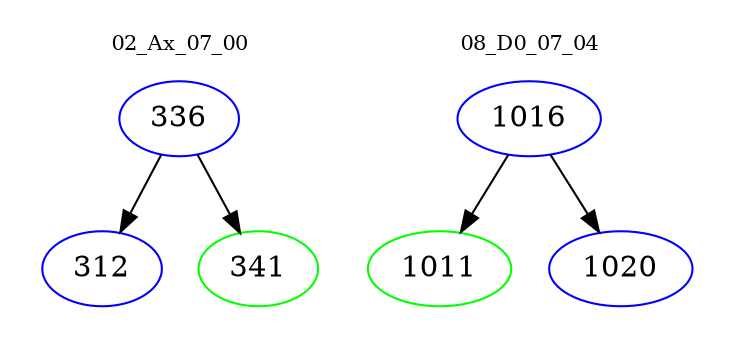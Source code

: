 digraph{
subgraph cluster_0 {
color = white
label = "02_Ax_07_00";
fontsize=10;
T0_336 [label="336", color="blue"]
T0_336 -> T0_312 [color="black"]
T0_312 [label="312", color="blue"]
T0_336 -> T0_341 [color="black"]
T0_341 [label="341", color="green"]
}
subgraph cluster_1 {
color = white
label = "08_D0_07_04";
fontsize=10;
T1_1016 [label="1016", color="blue"]
T1_1016 -> T1_1011 [color="black"]
T1_1011 [label="1011", color="green"]
T1_1016 -> T1_1020 [color="black"]
T1_1020 [label="1020", color="blue"]
}
}
